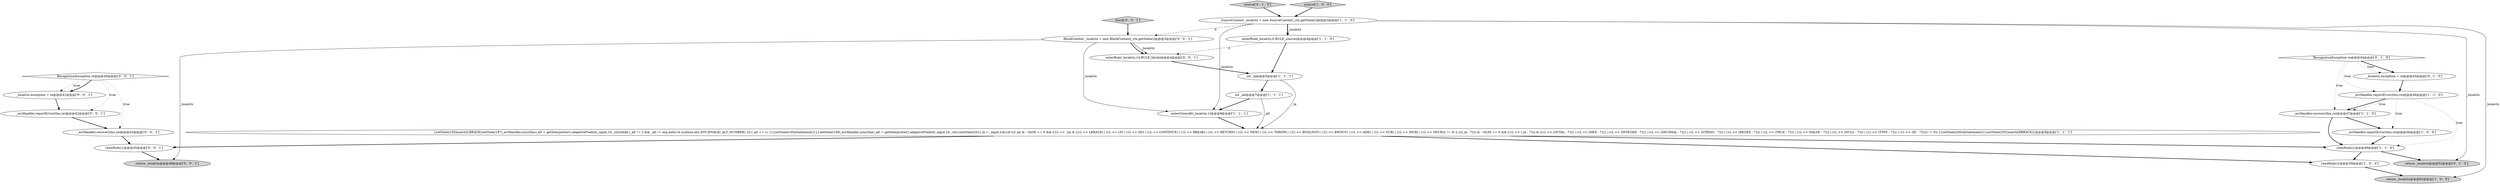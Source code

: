 digraph {
2 [style = filled, label = "_errHandler.reportError(this,re)@@@46@@@['1', '1', '0']", fillcolor = white, shape = ellipse image = "AAA0AAABBB1BBB"];
5 [style = filled, label = "{setState(193)match(LBRACK)setState(197)_errHandler.sync(this)_alt = getInterpreter().adaptivePredict(_input,16,_ctx)while (_alt != 2 && _alt != org.antlr.v4.runtime.atn.ATN.INVALID_ALT_NUMBER) {if (_alt == 1) {{{setState(194)statement()}}}setState(199)_errHandler.sync(this)_alt = getInterpreter().adaptivePredict(_input,16,_ctx)}setState(201)_la = _input.LA(1)if ((((_la) & ~0x3f) == 0 && ((1L << _la) & ((1L << LBRACE) | (1L << LP) | (1L << DO) | (1L << CONTINUE) | (1L << BREAK) | (1L << RETURN) | (1L << NEW) | (1L << THROW) | (1L << BOOLNOT) | (1L << BWNOT) | (1L << ADD) | (1L << SUB) | (1L << INCR) | (1L << DECR))) != 0) || ((((_la - 72)) & ~0x3f) == 0 && ((1L << (_la - 72)) & ((1L << (OCTAL - 72)) | (1L << (HEX - 72)) | (1L << (INTEGER - 72)) | (1L << (DECIMAL - 72)) | (1L << (STRING - 72)) | (1L << (REGEX - 72)) | (1L << (TRUE - 72)) | (1L << (FALSE - 72)) | (1L << (NULL - 72)) | (1L << (TYPE - 72)) | (1L << (ID - 72)))) != 0)) {{setState(200)dstatement()}}setState(203)match(RBRACK)}@@@9@@@['1', '1', '1']", fillcolor = white, shape = ellipse image = "AAA0AAABBB1BBB"];
24 [style = filled, label = "enterRule(_localctx,14,RULE_block)@@@4@@@['0', '0', '1']", fillcolor = white, shape = ellipse image = "AAA0AAABBB3BBB"];
20 [style = filled, label = "BlockContext _localctx = new BlockContext(_ctx,getState())@@@3@@@['0', '0', '1']", fillcolor = white, shape = ellipse image = "AAA0AAABBB3BBB"];
21 [style = filled, label = "_errHandler.recover(this,re)@@@43@@@['0', '0', '1']", fillcolor = white, shape = ellipse image = "AAA0AAABBB3BBB"];
15 [style = filled, label = "RecognitionException re@@@44@@@['0', '1', '0']", fillcolor = white, shape = diamond image = "AAA0AAABBB2BBB"];
18 [style = filled, label = "block['0', '0', '1']", fillcolor = lightgray, shape = diamond image = "AAA0AAABBB3BBB"];
11 [style = filled, label = "enterRule(_localctx,0,RULE_source)@@@4@@@['1', '1', '0']", fillcolor = white, shape = ellipse image = "AAA0AAABBB1BBB"];
3 [style = filled, label = "{exitRule()}@@@59@@@['1', '0', '0']", fillcolor = white, shape = ellipse image = "AAA0AAABBB1BBB"];
12 [style = filled, label = "{exitRule()}@@@49@@@['1', '1', '0']", fillcolor = white, shape = ellipse image = "AAA0AAABBB1BBB"];
22 [style = filled, label = "_errHandler.reportError(this,re)@@@42@@@['0', '0', '1']", fillcolor = white, shape = ellipse image = "AAA0AAABBB3BBB"];
16 [style = filled, label = "return _localctx@@@52@@@['0', '1', '0']", fillcolor = lightgray, shape = ellipse image = "AAA0AAABBB2BBB"];
7 [style = filled, label = "_errHandler.recover(this,re)@@@47@@@['1', '1', '0']", fillcolor = white, shape = ellipse image = "AAA0AAABBB1BBB"];
19 [style = filled, label = "{exitRule()}@@@45@@@['0', '0', '1']", fillcolor = white, shape = ellipse image = "AAA0AAABBB3BBB"];
9 [style = filled, label = "_errHandler.reportError(this,re)@@@56@@@['1', '0', '0']", fillcolor = white, shape = ellipse image = "AAA0AAABBB1BBB"];
6 [style = filled, label = "int _alt@@@7@@@['1', '1', '1']", fillcolor = white, shape = ellipse image = "AAA0AAABBB1BBB"];
13 [style = filled, label = "source['0', '1', '0']", fillcolor = lightgray, shape = diamond image = "AAA0AAABBB2BBB"];
0 [style = filled, label = "source['1', '0', '0']", fillcolor = lightgray, shape = diamond image = "AAA0AAABBB1BBB"];
4 [style = filled, label = "int _la@@@5@@@['1', '1', '1']", fillcolor = white, shape = ellipse image = "AAA0AAABBB1BBB"];
14 [style = filled, label = "_localctx.exception = re@@@45@@@['0', '1', '0']", fillcolor = white, shape = ellipse image = "AAA0AAABBB2BBB"];
10 [style = filled, label = "return _localctx@@@62@@@['1', '0', '0']", fillcolor = lightgray, shape = ellipse image = "AAA0AAABBB1BBB"];
1 [style = filled, label = "enterOuterAlt(_localctx,1)@@@8@@@['1', '1', '1']", fillcolor = white, shape = ellipse image = "AAA0AAABBB1BBB"];
23 [style = filled, label = "return _localctx@@@48@@@['0', '0', '1']", fillcolor = lightgray, shape = ellipse image = "AAA0AAABBB3BBB"];
25 [style = filled, label = "RecognitionException re@@@40@@@['0', '0', '1']", fillcolor = white, shape = diamond image = "AAA0AAABBB3BBB"];
8 [style = filled, label = "SourceContext _localctx = new SourceContext(_ctx,getState())@@@3@@@['1', '1', '0']", fillcolor = white, shape = ellipse image = "AAA0AAABBB1BBB"];
17 [style = filled, label = "_localctx.exception = re@@@41@@@['0', '0', '1']", fillcolor = white, shape = ellipse image = "AAA0AAABBB3BBB"];
4->6 [style = bold, label=""];
3->10 [style = bold, label=""];
6->5 [style = solid, label="_alt"];
5->19 [style = bold, label=""];
8->1 [style = solid, label="_localctx"];
11->4 [style = bold, label=""];
8->10 [style = solid, label="_localctx"];
18->20 [style = bold, label=""];
2->7 [style = bold, label=""];
7->9 [style = bold, label=""];
20->1 [style = solid, label="_localctx"];
2->9 [style = dotted, label="true"];
24->4 [style = bold, label=""];
25->21 [style = dotted, label="true"];
20->24 [style = solid, label="_localctx"];
0->8 [style = bold, label=""];
19->23 [style = bold, label=""];
4->5 [style = solid, label="_la"];
25->17 [style = bold, label=""];
25->22 [style = dotted, label="true"];
25->17 [style = dotted, label="true"];
8->20 [style = dashed, label="0"];
12->16 [style = bold, label=""];
8->16 [style = solid, label="_localctx"];
8->11 [style = bold, label=""];
21->19 [style = bold, label=""];
7->12 [style = bold, label=""];
15->14 [style = bold, label=""];
8->11 [style = solid, label="_localctx"];
12->3 [style = bold, label=""];
15->2 [style = dotted, label="true"];
2->12 [style = dotted, label="true"];
20->24 [style = bold, label=""];
14->2 [style = bold, label=""];
20->23 [style = solid, label="_localctx"];
5->12 [style = bold, label=""];
15->7 [style = dotted, label="true"];
17->22 [style = bold, label=""];
5->3 [style = bold, label=""];
22->21 [style = bold, label=""];
13->8 [style = bold, label=""];
15->14 [style = dotted, label="true"];
6->1 [style = bold, label=""];
2->7 [style = dotted, label="true"];
11->24 [style = dashed, label="0"];
9->12 [style = bold, label=""];
1->5 [style = bold, label=""];
}
